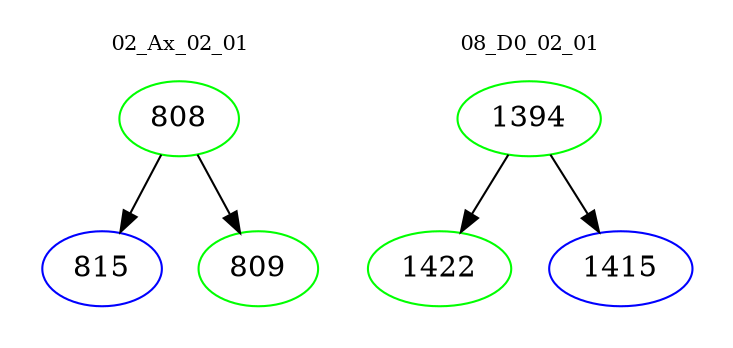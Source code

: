 digraph{
subgraph cluster_0 {
color = white
label = "02_Ax_02_01";
fontsize=10;
T0_808 [label="808", color="green"]
T0_808 -> T0_815 [color="black"]
T0_815 [label="815", color="blue"]
T0_808 -> T0_809 [color="black"]
T0_809 [label="809", color="green"]
}
subgraph cluster_1 {
color = white
label = "08_D0_02_01";
fontsize=10;
T1_1394 [label="1394", color="green"]
T1_1394 -> T1_1422 [color="black"]
T1_1422 [label="1422", color="green"]
T1_1394 -> T1_1415 [color="black"]
T1_1415 [label="1415", color="blue"]
}
}
